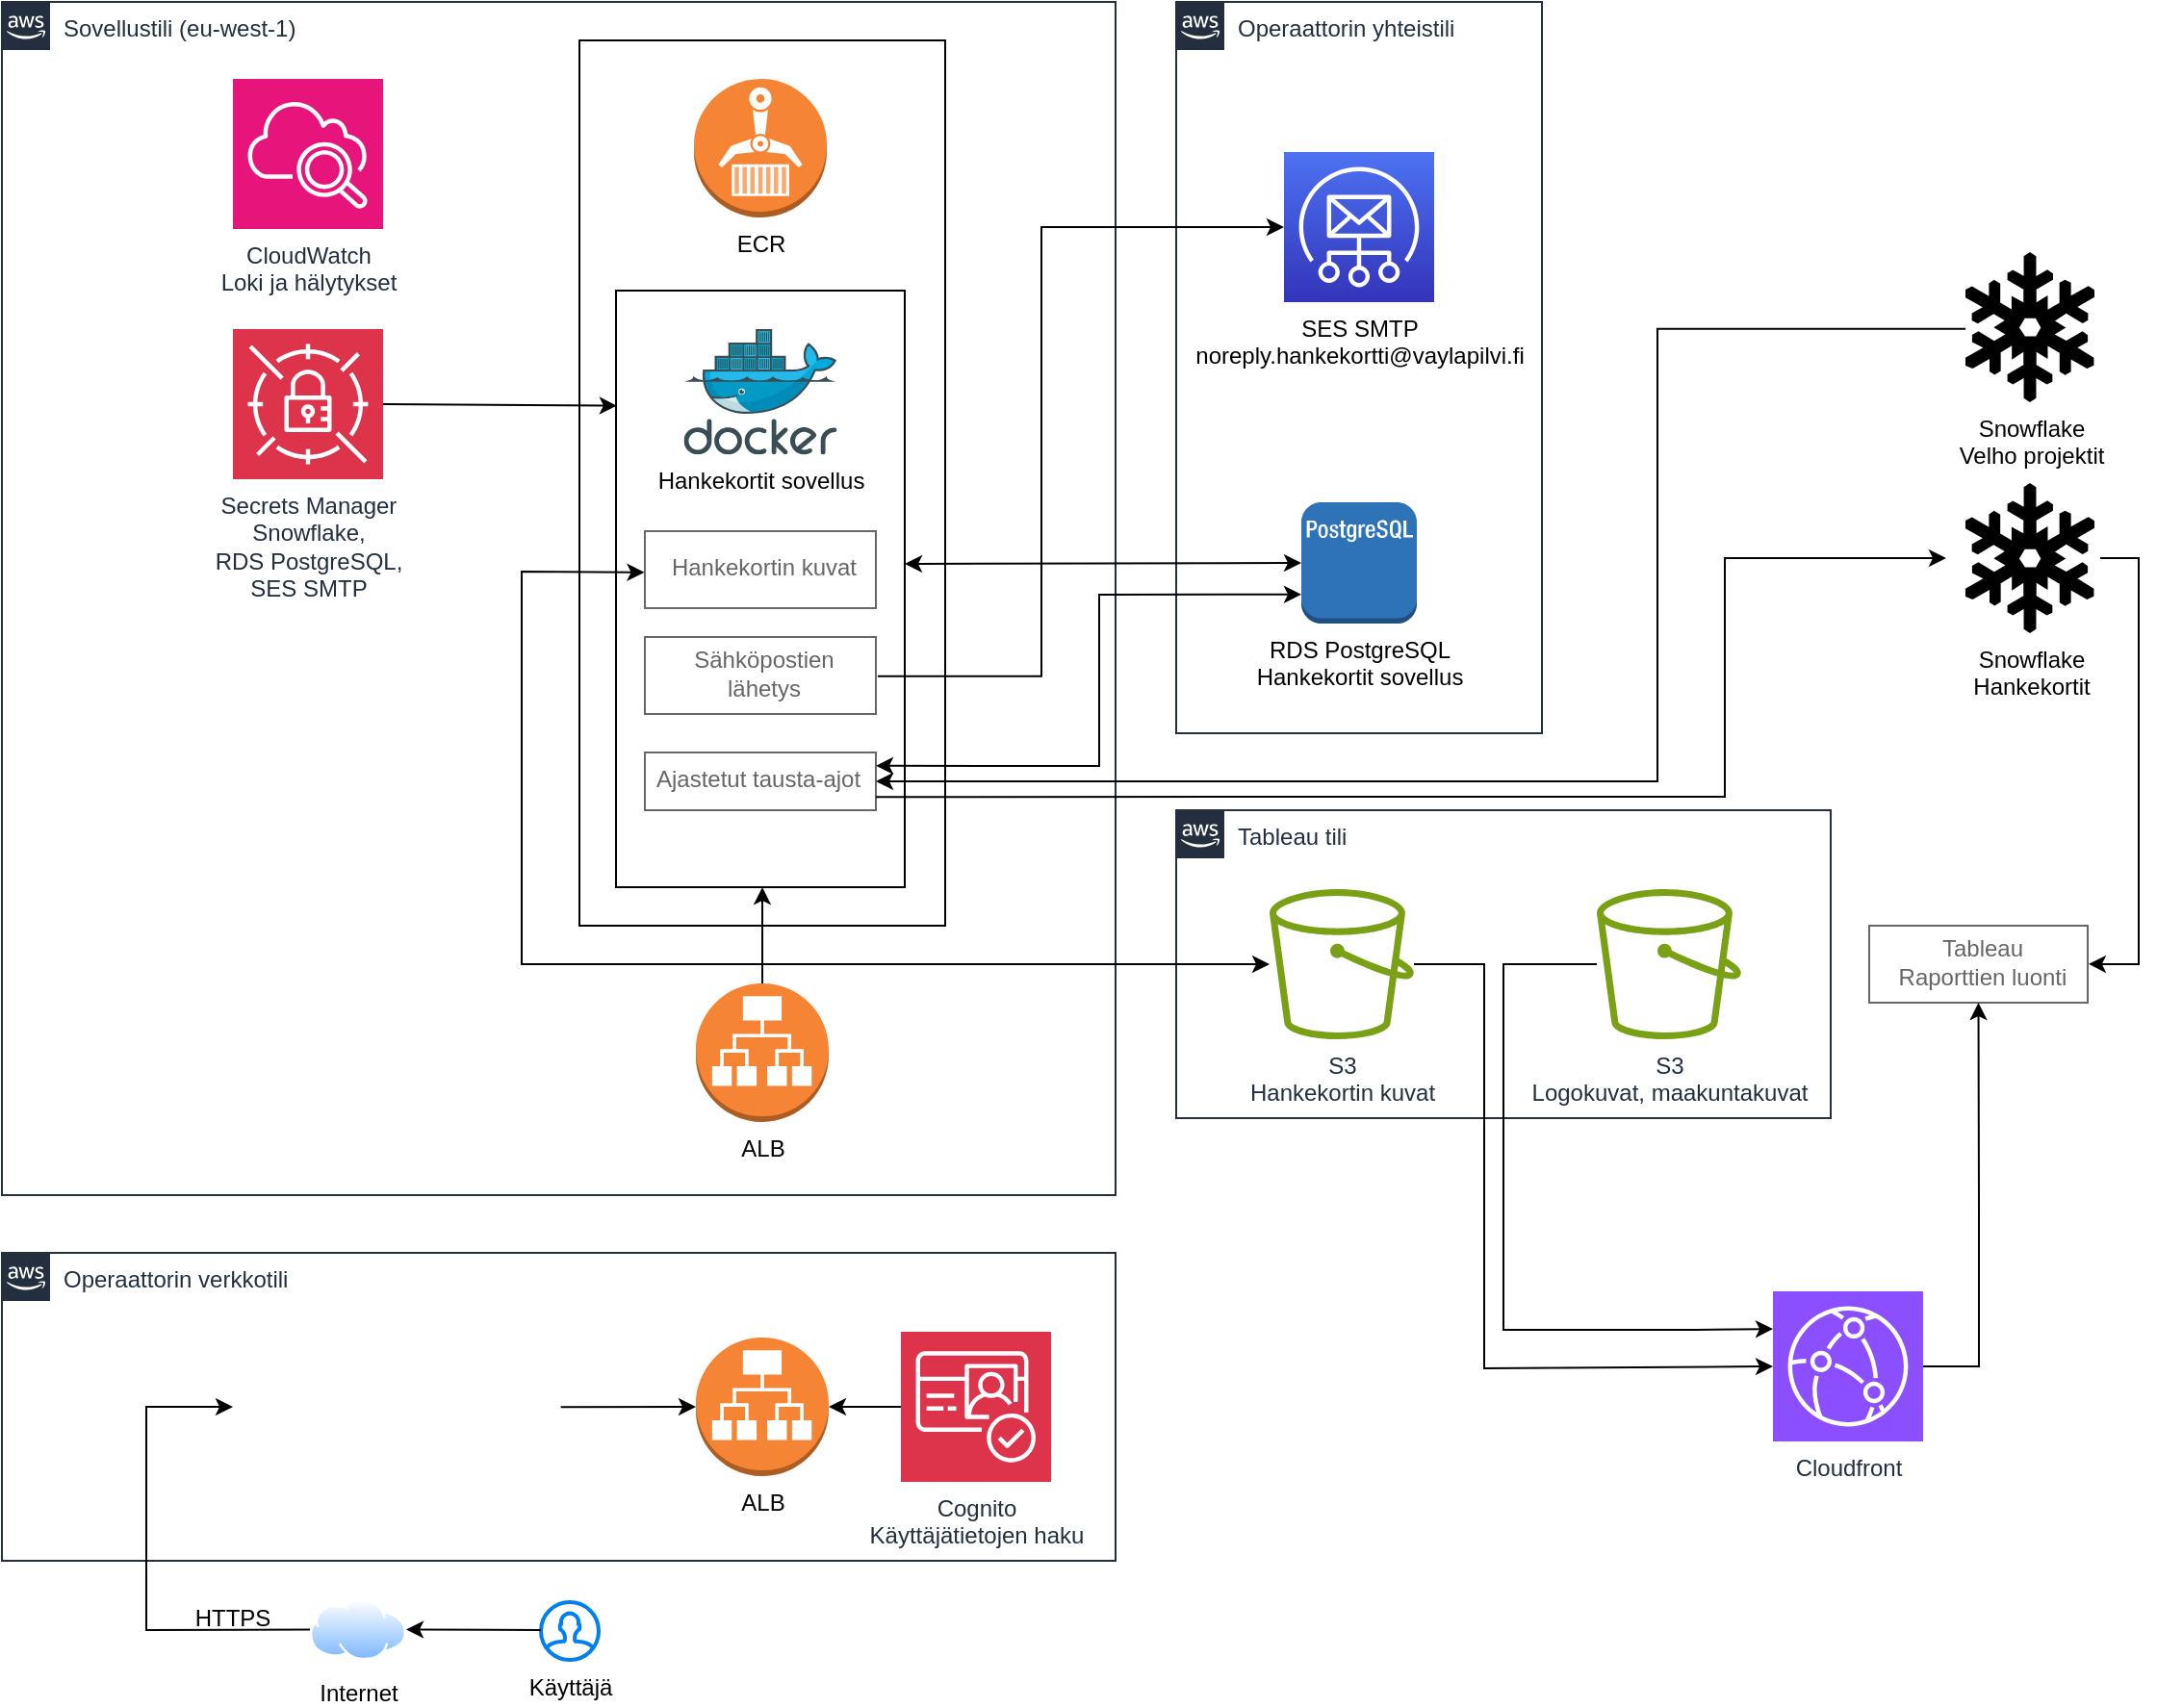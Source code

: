 <mxfile version="26.0.14">
  <diagram id="Ht1M8jgEwFfnCIfOTk4-" name="Page-1">
    <mxGraphModel dx="1539" dy="1982" grid="1" gridSize="10" guides="1" tooltips="1" connect="1" arrows="1" fold="1" page="1" pageScale="1" pageWidth="1169" pageHeight="827" math="0" shadow="0">
      <root>
        <mxCell id="0" />
        <mxCell id="1" parent="0" />
        <mxCell id="UEzPUAAOIrF-is8g5C7q-175" value="Sovellustili (eu-west-1)" style="points=[[0,0],[0.25,0],[0.5,0],[0.75,0],[1,0],[1,0.25],[1,0.5],[1,0.75],[1,1],[0.75,1],[0.5,1],[0.25,1],[0,1],[0,0.75],[0,0.5],[0,0.25]];outlineConnect=0;gradientColor=none;html=1;whiteSpace=wrap;fontSize=12;fontStyle=0;shape=mxgraph.aws4.group;grIcon=mxgraph.aws4.group_aws_cloud_alt;strokeColor=#232F3E;fillColor=none;verticalAlign=top;align=left;spacingLeft=30;fontColor=#232F3E;dashed=0;labelBackgroundColor=#ffffff;container=1;pointerEvents=0;collapsible=0;recursiveResize=0;" parent="1" vertex="1">
          <mxGeometry x="40" y="-790" width="578.5" height="620" as="geometry" />
        </mxCell>
        <mxCell id="AJ9RWMhtM_kc8NM928T2-45" value="" style="rounded=0;whiteSpace=wrap;html=1;" parent="UEzPUAAOIrF-is8g5C7q-175" vertex="1">
          <mxGeometry x="300" y="20" width="190" height="460" as="geometry" />
        </mxCell>
        <mxCell id="AJ9RWMhtM_kc8NM928T2-29" value="" style="rounded=0;whiteSpace=wrap;html=1;" parent="UEzPUAAOIrF-is8g5C7q-175" vertex="1">
          <mxGeometry x="319" y="150" width="150" height="310" as="geometry" />
        </mxCell>
        <mxCell id="AJ9RWMhtM_kc8NM928T2-6" value="&lt;div&gt;Hankekortit sovellus&lt;/div&gt;" style="image;sketch=0;aspect=fixed;html=1;points=[];align=center;fontSize=12;image=img/lib/mscae/Docker.svg;" parent="UEzPUAAOIrF-is8g5C7q-175" vertex="1">
          <mxGeometry x="354.25" y="170" width="79.5" height="65.19" as="geometry" />
        </mxCell>
        <mxCell id="AJ9RWMhtM_kc8NM928T2-37" value="Ajastetut tausta-ajot" style="strokeWidth=1;shadow=0;dashed=0;align=center;html=1;shape=mxgraph.mockup.text.textBox;fontColor=#666666;align=left;fontSize=12;spacingLeft=4;spacingTop=-3;whiteSpace=wrap;strokeColor=#666666;mainText=;points=[[1,0.23,0,0,0],[1,0.5,0,0,0],[1,0.77,0,0,0]];" parent="UEzPUAAOIrF-is8g5C7q-175" vertex="1">
          <mxGeometry x="334" y="390" width="120" height="30" as="geometry" />
        </mxCell>
        <mxCell id="AJ9RWMhtM_kc8NM928T2-43" value="Sähköpostien lähetys" style="strokeWidth=1;shadow=0;dashed=0;align=center;html=1;shape=mxgraph.mockup.text.textBox;fontColor=#666666;align=center;fontSize=12;spacingLeft=4;spacingTop=-3;whiteSpace=wrap;strokeColor=#666666;mainText=" parent="UEzPUAAOIrF-is8g5C7q-175" vertex="1">
          <mxGeometry x="334" y="330" width="120" height="40" as="geometry" />
        </mxCell>
        <mxCell id="AJ9RWMhtM_kc8NM928T2-5" value="ECR" style="outlineConnect=0;dashed=0;verticalLabelPosition=bottom;verticalAlign=top;align=center;html=1;shape=mxgraph.aws3.ecr;fillColor=#F58534;gradientColor=none;" parent="UEzPUAAOIrF-is8g5C7q-175" vertex="1">
          <mxGeometry x="359.5" y="40" width="69" height="72" as="geometry" />
        </mxCell>
        <mxCell id="AJ9RWMhtM_kc8NM928T2-47" value="Hankekortin kuvat" style="strokeWidth=1;shadow=0;dashed=0;align=center;html=1;shape=mxgraph.mockup.text.textBox;fontColor=#666666;align=center;fontSize=12;spacingLeft=4;spacingTop=-3;whiteSpace=wrap;strokeColor=#666666;mainText=" parent="UEzPUAAOIrF-is8g5C7q-175" vertex="1">
          <mxGeometry x="334" y="275" width="120" height="40" as="geometry" />
        </mxCell>
        <mxCell id="AJ9RWMhtM_kc8NM928T2-56" value="CloudWatch&lt;div&gt;Loki ja hälytykset&lt;/div&gt;" style="sketch=0;points=[[0,0,0],[0.25,0,0],[0.5,0,0],[0.75,0,0],[1,0,0],[0,1,0],[0.25,1,0],[0.5,1,0],[0.75,1,0],[1,1,0],[0,0.25,0],[0,0.5,0],[0,0.75,0],[1,0.25,0],[1,0.5,0],[1,0.75,0]];points=[[0,0,0],[0.25,0,0],[0.5,0,0],[0.75,0,0],[1,0,0],[0,1,0],[0.25,1,0],[0.5,1,0],[0.75,1,0],[1,1,0],[0,0.25,0],[0,0.5,0],[0,0.75,0],[1,0.25,0],[1,0.5,0],[1,0.75,0]];outlineConnect=0;fontColor=#232F3E;fillColor=#E7157B;strokeColor=#ffffff;dashed=0;verticalLabelPosition=bottom;verticalAlign=top;align=center;html=1;fontSize=12;fontStyle=0;aspect=fixed;shape=mxgraph.aws4.resourceIcon;resIcon=mxgraph.aws4.cloudwatch_2;" parent="UEzPUAAOIrF-is8g5C7q-175" vertex="1">
          <mxGeometry x="120" y="40" width="78" height="78" as="geometry" />
        </mxCell>
        <mxCell id="QQCFqEK7xA3P524foKPH-3" value="Secrets Manager&lt;div&gt;Snowflake,&lt;/div&gt;&lt;div&gt;RDS&amp;nbsp;&lt;span style=&quot;background-color: transparent; color: light-dark(rgb(35, 47, 62), rgb(189, 199, 212));&quot;&gt;PostgreSQL,&lt;/span&gt;&lt;/div&gt;&lt;div&gt;&lt;span style=&quot;background-color: transparent; color: light-dark(rgb(35, 47, 62), rgb(189, 199, 212));&quot;&gt;SES SMTP&lt;/span&gt;&lt;/div&gt;" style="sketch=0;points=[[0,0,0],[0.25,0,0],[0.5,0,0],[0.75,0,0],[1,0,0],[0,1,0],[0.25,1,0],[0.5,1,0],[0.75,1,0],[1,1,0],[0,0.25,0],[0,0.5,0],[0,0.75,0],[1,0.25,0],[1,0.5,0],[1,0.75,0]];outlineConnect=0;fontColor=#232F3E;fillColor=#DD344C;strokeColor=#ffffff;dashed=0;verticalLabelPosition=bottom;verticalAlign=top;align=center;html=1;fontSize=12;fontStyle=0;aspect=fixed;shape=mxgraph.aws4.resourceIcon;resIcon=mxgraph.aws4.secrets_manager;" parent="UEzPUAAOIrF-is8g5C7q-175" vertex="1">
          <mxGeometry x="120" y="170" width="78" height="78" as="geometry" />
        </mxCell>
        <mxCell id="QQCFqEK7xA3P524foKPH-4" value="" style="endArrow=classic;html=1;rounded=0;entryX=0.003;entryY=0.193;entryDx=0;entryDy=0;exitX=1;exitY=0.5;exitDx=0;exitDy=0;exitPerimeter=0;entryPerimeter=0;" parent="UEzPUAAOIrF-is8g5C7q-175" source="QQCFqEK7xA3P524foKPH-3" target="AJ9RWMhtM_kc8NM928T2-29" edge="1">
          <mxGeometry width="50" height="50" relative="1" as="geometry">
            <mxPoint x="240" y="390" as="sourcePoint" />
            <mxPoint x="290" y="340" as="targetPoint" />
          </mxGeometry>
        </mxCell>
        <mxCell id="bRtagdDWOtOqNWr69JuE-2" value="ALB" style="outlineConnect=0;dashed=0;verticalLabelPosition=bottom;verticalAlign=top;align=center;html=1;shape=mxgraph.aws3.application_load_balancer;fillColor=#F58534;gradientColor=none;" vertex="1" parent="UEzPUAAOIrF-is8g5C7q-175">
          <mxGeometry x="360.5" y="510" width="69" height="72" as="geometry" />
        </mxCell>
        <mxCell id="AJ9RWMhtM_kc8NM928T2-42" style="edgeStyle=orthogonalEdgeStyle;rounded=0;orthogonalLoop=1;jettySize=auto;html=1;exitX=0.001;exitY=0.511;exitDx=0;exitDy=0;exitPerimeter=0;entryX=1;entryY=0.5;entryDx=0;entryDy=0;entryPerimeter=0;" parent="1" target="AJ9RWMhtM_kc8NM928T2-37" edge="1" source="AJ9RWMhtM_kc8NM928T2-10">
          <mxGeometry relative="1" as="geometry">
            <Array as="points">
              <mxPoint x="900" y="-620" />
              <mxPoint x="900" y="-385" />
            </Array>
            <mxPoint x="1060" y="-621" as="sourcePoint" />
          </mxGeometry>
        </mxCell>
        <mxCell id="AJ9RWMhtM_kc8NM928T2-10" value="Snowflake&lt;div&gt;Velho projektit&lt;/div&gt;" style="shape=mxgraph.signs.nature.snowflake;html=1;pointerEvents=1;fillColor=#000000;strokeColor=none;verticalLabelPosition=bottom;verticalAlign=top;align=center;" parent="1" vertex="1">
          <mxGeometry x="1060" y="-660" width="67" height="78" as="geometry" />
        </mxCell>
        <mxCell id="AJ9RWMhtM_kc8NM928T2-11" value="Snowflake&lt;div&gt;H&lt;span style=&quot;background-color: transparent; color: light-dark(rgb(0, 0, 0), rgb(255, 255, 255));&quot;&gt;ankekortit&lt;/span&gt;&lt;/div&gt;" style="shape=mxgraph.signs.nature.snowflake;html=1;pointerEvents=1;fillColor=#000000;strokeColor=none;verticalLabelPosition=bottom;verticalAlign=top;align=center;" parent="1" vertex="1">
          <mxGeometry x="1060" y="-540" width="67" height="78" as="geometry" />
        </mxCell>
        <mxCell id="AJ9RWMhtM_kc8NM928T2-15" value="Operaattorin yhteistili" style="points=[[0,0],[0.25,0],[0.5,0],[0.75,0],[1,0],[1,0.25],[1,0.5],[1,0.75],[1,1],[0.75,1],[0.5,1],[0.25,1],[0,1],[0,0.75],[0,0.5],[0,0.25]];outlineConnect=0;gradientColor=none;html=1;whiteSpace=wrap;fontSize=12;fontStyle=0;shape=mxgraph.aws4.group;grIcon=mxgraph.aws4.group_aws_cloud_alt;strokeColor=#232F3E;fillColor=none;verticalAlign=top;align=left;spacingLeft=30;fontColor=#232F3E;dashed=0;labelBackgroundColor=#ffffff;container=1;pointerEvents=0;collapsible=0;recursiveResize=0;" parent="1" vertex="1">
          <mxGeometry x="650" y="-790" width="190" height="380" as="geometry" />
        </mxCell>
        <mxCell id="AJ9RWMhtM_kc8NM928T2-4" value="&lt;div&gt;&lt;span style=&quot;color: rgb(0, 0, 0); font-family: Arial;&quot;&gt;SES SMTP&lt;/span&gt;&lt;br style=&quot;color: rgb(0, 0, 0); font-family: Arial;&quot;&gt;&lt;span style=&quot;color: rgb(0, 0, 0); font-family: Arial;&quot;&gt;noreply.hankekortti@vaylapilvi.fi&lt;/span&gt;&lt;/div&gt;" style="sketch=0;points=[[0,0,0],[0.25,0,0],[0.5,0,0],[0.75,0,0],[1,0,0],[0,1,0],[0.25,1,0],[0.5,1,0],[0.75,1,0],[1,1,0],[0,0.25,0],[0,0.5,0],[0,0.75,0],[1,0.25,0],[1,0.5,0],[1,0.75,0]];outlineConnect=0;fontColor=#232F3E;gradientColor=#4D72F3;gradientDirection=north;fillColor=#3334B9;strokeColor=#ffffff;dashed=0;verticalLabelPosition=bottom;verticalAlign=top;align=center;html=1;fontSize=12;fontStyle=0;aspect=fixed;shape=mxgraph.aws4.resourceIcon;resIcon=mxgraph.aws4.simple_email_service;" parent="AJ9RWMhtM_kc8NM928T2-15" vertex="1">
          <mxGeometry x="56" y="78.0" width="78" height="78" as="geometry" />
        </mxCell>
        <mxCell id="AJ9RWMhtM_kc8NM928T2-9" value="RDS PostgreSQL&lt;div&gt;Hankekortit sovellus&lt;/div&gt;" style="outlineConnect=0;dashed=0;verticalLabelPosition=bottom;verticalAlign=top;align=center;html=1;shape=mxgraph.aws3.postgre_sql_instance;fillColor=#2E73B8;gradientColor=none;points=[[0,0.5,0,0,0],[0,0.76,0,0,0],[0.05,0.05,0,0,0],[0.05,0.95,0,0,0],[0.5,0,0,0,0],[0.5,1,0,0,0],[0.95,0.05,0,0,0],[0.95,0.95,0,0,0],[1,0.5,0,0,0]];" parent="AJ9RWMhtM_kc8NM928T2-15" vertex="1">
          <mxGeometry x="65" y="260" width="60" height="63" as="geometry" />
        </mxCell>
        <mxCell id="AJ9RWMhtM_kc8NM928T2-38" style="edgeStyle=orthogonalEdgeStyle;rounded=0;orthogonalLoop=1;jettySize=auto;html=1;exitX=0.5;exitY=1;exitDx=0;exitDy=0;" parent="1" source="AJ9RWMhtM_kc8NM928T2-15" target="AJ9RWMhtM_kc8NM928T2-15" edge="1">
          <mxGeometry relative="1" as="geometry" />
        </mxCell>
        <mxCell id="AJ9RWMhtM_kc8NM928T2-44" style="edgeStyle=orthogonalEdgeStyle;rounded=0;orthogonalLoop=1;jettySize=auto;html=1;exitX=1.008;exitY=0.51;exitDx=0;exitDy=0;exitPerimeter=0;entryX=0;entryY=0.5;entryDx=0;entryDy=0;entryPerimeter=0;" parent="1" source="AJ9RWMhtM_kc8NM928T2-43" target="AJ9RWMhtM_kc8NM928T2-4" edge="1">
          <mxGeometry relative="1" as="geometry">
            <Array as="points">
              <mxPoint x="580" y="-440" />
              <mxPoint x="580" y="-673" />
            </Array>
          </mxGeometry>
        </mxCell>
        <mxCell id="AJ9RWMhtM_kc8NM928T2-53" value="Tableau&lt;div&gt;Raporttien luonti&lt;/div&gt;" style="strokeWidth=1;shadow=0;dashed=0;align=center;html=1;shape=mxgraph.mockup.text.textBox;fontColor=#666666;align=center;fontSize=12;spacingLeft=4;spacingTop=-3;whiteSpace=wrap;strokeColor=#666666;mainText=;points=[[0.5,1,0,0,0],[1,0.5,0,0,0]];" parent="1" vertex="1">
          <mxGeometry x="1010" y="-310" width="113.5" height="40" as="geometry" />
        </mxCell>
        <mxCell id="AJ9RWMhtM_kc8NM928T2-60" value="" style="endArrow=classic;startArrow=classic;html=1;rounded=0;entryX=0;entryY=0.5;entryDx=0;entryDy=0;entryPerimeter=0;" parent="1" target="AJ9RWMhtM_kc8NM928T2-9" edge="1">
          <mxGeometry width="50" height="50" relative="1" as="geometry">
            <mxPoint x="509" y="-498" as="sourcePoint" />
            <mxPoint x="700" y="-310" as="targetPoint" />
          </mxGeometry>
        </mxCell>
        <mxCell id="AJ9RWMhtM_kc8NM928T2-61" value="Operaattorin verkkotili" style="points=[[0,0],[0.25,0],[0.5,0],[0.75,0],[1,0],[1,0.25],[1,0.5],[1,0.75],[1,1],[0.75,1],[0.5,1],[0.25,1],[0,1],[0,0.75],[0,0.5],[0,0.25]];outlineConnect=0;gradientColor=none;html=1;whiteSpace=wrap;fontSize=12;fontStyle=0;shape=mxgraph.aws4.group;grIcon=mxgraph.aws4.group_aws_cloud_alt;strokeColor=#232F3E;fillColor=none;verticalAlign=top;align=left;spacingLeft=30;fontColor=#232F3E;dashed=0;labelBackgroundColor=#ffffff;container=1;pointerEvents=0;collapsible=0;recursiveResize=0;" parent="1" vertex="1">
          <mxGeometry x="40" y="-140" width="578.5" height="160" as="geometry" />
        </mxCell>
        <mxCell id="AJ9RWMhtM_kc8NM928T2-57" value="Cognito&lt;div&gt;Käyttäjätietojen haku&lt;/div&gt;" style="sketch=0;points=[[0,0,0],[0.25,0,0],[0.5,0,0],[0.75,0,0],[1,0,0],[0,1,0],[0.25,1,0],[0.5,1,0],[0.75,1,0],[1,1,0],[0,0.25,0],[0,0.5,0],[0,0.75,0],[1,0.25,0],[1,0.5,0],[1,0.75,0]];outlineConnect=0;fontColor=#232F3E;fillColor=#DD344C;strokeColor=#ffffff;dashed=0;verticalLabelPosition=bottom;verticalAlign=top;align=center;html=1;fontSize=12;fontStyle=0;aspect=fixed;shape=mxgraph.aws4.resourceIcon;resIcon=mxgraph.aws4.cognito;" parent="AJ9RWMhtM_kc8NM928T2-61" vertex="1">
          <mxGeometry x="467" y="41" width="78" height="78" as="geometry" />
        </mxCell>
        <mxCell id="QQCFqEK7xA3P524foKPH-5" value="ALB" style="outlineConnect=0;dashed=0;verticalLabelPosition=bottom;verticalAlign=top;align=center;html=1;shape=mxgraph.aws3.application_load_balancer;fillColor=#F58534;gradientColor=none;" parent="AJ9RWMhtM_kc8NM928T2-61" vertex="1">
          <mxGeometry x="360.5" y="44" width="69" height="72" as="geometry" />
        </mxCell>
        <mxCell id="QQCFqEK7xA3P524foKPH-6" value="" style="endArrow=classic;html=1;rounded=0;entryX=1;entryY=0.5;entryDx=0;entryDy=0;entryPerimeter=0;exitX=0;exitY=0.5;exitDx=0;exitDy=0;exitPerimeter=0;" parent="AJ9RWMhtM_kc8NM928T2-61" source="AJ9RWMhtM_kc8NM928T2-57" target="QQCFqEK7xA3P524foKPH-5" edge="1">
          <mxGeometry width="50" height="50" relative="1" as="geometry">
            <mxPoint x="490" y="-40" as="sourcePoint" />
            <mxPoint x="540" y="-90" as="targetPoint" />
          </mxGeometry>
        </mxCell>
        <mxCell id="QQCFqEK7xA3P524foKPH-14" value="" style="endArrow=classic;html=1;rounded=0;entryX=0;entryY=0.5;entryDx=0;entryDy=0;entryPerimeter=0;exitX=1.002;exitY=0.505;exitDx=0;exitDy=0;exitPerimeter=0;" parent="AJ9RWMhtM_kc8NM928T2-61" target="QQCFqEK7xA3P524foKPH-5" edge="1">
          <mxGeometry width="50" height="50" relative="1" as="geometry">
            <mxPoint x="290.34" y="80.15" as="sourcePoint" />
            <mxPoint x="270" y="-40" as="targetPoint" />
          </mxGeometry>
        </mxCell>
        <mxCell id="AJ9RWMhtM_kc8NM928T2-73" value="" style="endArrow=classic;html=1;rounded=0;exitX=1;exitY=0.77;exitDx=0;exitDy=0;exitPerimeter=0;" parent="1" source="AJ9RWMhtM_kc8NM928T2-37" edge="1">
          <mxGeometry width="50" height="50" relative="1" as="geometry">
            <mxPoint x="700" y="-340" as="sourcePoint" />
            <mxPoint x="1050" y="-501" as="targetPoint" />
            <Array as="points">
              <mxPoint x="935" y="-377" />
              <mxPoint x="935" y="-501" />
            </Array>
          </mxGeometry>
        </mxCell>
        <mxCell id="QQCFqEK7xA3P524foKPH-10" value="Käyttäjä" style="html=1;verticalLabelPosition=bottom;align=center;labelBackgroundColor=#ffffff;verticalAlign=top;strokeWidth=2;strokeColor=#0080F0;shadow=0;dashed=0;shape=mxgraph.ios7.icons.user;" parent="1" vertex="1">
          <mxGeometry x="320" y="41.5" width="30" height="30" as="geometry" />
        </mxCell>
        <mxCell id="QQCFqEK7xA3P524foKPH-11" value="Internet" style="image;aspect=fixed;perimeter=ellipsePerimeter;html=1;align=center;shadow=0;dashed=0;spacingTop=3;image=img/lib/active_directory/internet_cloud.svg;" parent="1" vertex="1">
          <mxGeometry x="200" y="40" width="50" height="31.5" as="geometry" />
        </mxCell>
        <mxCell id="QQCFqEK7xA3P524foKPH-12" value="" style="endArrow=classic;html=1;rounded=0;entryX=1;entryY=0.5;entryDx=0;entryDy=0;" parent="1" target="QQCFqEK7xA3P524foKPH-11" edge="1">
          <mxGeometry width="50" height="50" relative="1" as="geometry">
            <mxPoint x="320" y="56" as="sourcePoint" />
            <mxPoint x="-20" y="-52" as="targetPoint" />
          </mxGeometry>
        </mxCell>
        <mxCell id="QQCFqEK7xA3P524foKPH-15" value="Tableau tili" style="points=[[0,0],[0.25,0],[0.5,0],[0.75,0],[1,0],[1,0.25],[1,0.5],[1,0.75],[1,1],[0.75,1],[0.5,1],[0.25,1],[0,1],[0,0.75],[0,0.5],[0,0.25]];outlineConnect=0;gradientColor=none;html=1;whiteSpace=wrap;fontSize=12;fontStyle=0;shape=mxgraph.aws4.group;grIcon=mxgraph.aws4.group_aws_cloud_alt;strokeColor=#232F3E;fillColor=none;verticalAlign=top;align=left;spacingLeft=30;fontColor=#232F3E;dashed=0;labelBackgroundColor=#ffffff;container=1;pointerEvents=0;collapsible=0;recursiveResize=0;" parent="1" vertex="1">
          <mxGeometry x="650" y="-370" width="340" height="160" as="geometry" />
        </mxCell>
        <mxCell id="QQCFqEK7xA3P524foKPH-16" value="S3&lt;div&gt;Hankekortin kuvat&lt;/div&gt;" style="sketch=0;outlineConnect=0;fontColor=#232F3E;gradientColor=none;fillColor=#7AA116;strokeColor=none;dashed=0;verticalLabelPosition=bottom;verticalAlign=top;align=center;html=1;fontSize=12;fontStyle=0;aspect=fixed;pointerEvents=1;shape=mxgraph.aws4.bucket;" parent="QQCFqEK7xA3P524foKPH-15" vertex="1">
          <mxGeometry x="48.5" y="41" width="75" height="78" as="geometry" />
        </mxCell>
        <mxCell id="QQCFqEK7xA3P524foKPH-17" value="S3&lt;div&gt;Logokuvat, maakuntakuvat&lt;/div&gt;" style="sketch=0;outlineConnect=0;fontColor=#232F3E;gradientColor=none;fillColor=#7AA116;strokeColor=none;dashed=0;verticalLabelPosition=bottom;verticalAlign=top;align=center;html=1;fontSize=12;fontStyle=0;aspect=fixed;pointerEvents=1;shape=mxgraph.aws4.bucket;points=[[0,0.5,0,0,0],[1,0.5,0,0,0]];" parent="QQCFqEK7xA3P524foKPH-15" vertex="1">
          <mxGeometry x="218.5" y="41" width="75" height="78" as="geometry" />
        </mxCell>
        <mxCell id="QQCFqEK7xA3P524foKPH-19" value="" style="endArrow=classic;html=1;rounded=0;entryX=0;entryY=0.25;entryDx=0;entryDy=0;entryPerimeter=0;exitX=0;exitY=0.5;exitDx=0;exitDy=0;exitPerimeter=0;" parent="1" source="QQCFqEK7xA3P524foKPH-17" target="bRtagdDWOtOqNWr69JuE-3" edge="1">
          <mxGeometry width="50" height="50" relative="1" as="geometry">
            <mxPoint x="1050" y="-210" as="sourcePoint" />
            <mxPoint x="470" y="-330" as="targetPoint" />
            <Array as="points">
              <mxPoint x="820" y="-290" />
              <mxPoint x="820" y="-100" />
              <mxPoint x="920" y="-100" />
            </Array>
          </mxGeometry>
        </mxCell>
        <mxCell id="QQCFqEK7xA3P524foKPH-20" value="" style="endArrow=classic;html=1;rounded=0;entryX=1.004;entryY=0.498;entryDx=0;entryDy=0;entryPerimeter=0;" parent="1" target="AJ9RWMhtM_kc8NM928T2-53" edge="1">
          <mxGeometry width="50" height="50" relative="1" as="geometry">
            <mxPoint x="1130" y="-501" as="sourcePoint" />
            <mxPoint x="1130" y="-290" as="targetPoint" />
            <Array as="points">
              <mxPoint x="1150" y="-501" />
              <mxPoint x="1150" y="-290" />
            </Array>
          </mxGeometry>
        </mxCell>
        <mxCell id="QQCFqEK7xA3P524foKPH-21" value="" style="endArrow=classic;startArrow=classic;html=1;rounded=0;exitX=-0.002;exitY=0.535;exitDx=0;exitDy=0;exitPerimeter=0;" parent="1" source="AJ9RWMhtM_kc8NM928T2-47" target="QQCFqEK7xA3P524foKPH-16" edge="1">
          <mxGeometry width="50" height="50" relative="1" as="geometry">
            <mxPoint x="580" y="-290" as="sourcePoint" />
            <mxPoint x="630" y="-340" as="targetPoint" />
            <Array as="points">
              <mxPoint x="310" y="-494" />
              <mxPoint x="310" y="-290" />
            </Array>
          </mxGeometry>
        </mxCell>
        <mxCell id="QQCFqEK7xA3P524foKPH-22" value="" style="endArrow=classic;html=1;rounded=0;exitX=0.5;exitY=0;exitDx=0;exitDy=0;exitPerimeter=0;" parent="1" source="bRtagdDWOtOqNWr69JuE-2" edge="1">
          <mxGeometry width="50" height="50" relative="1" as="geometry">
            <mxPoint x="420" y="-380" as="sourcePoint" />
            <mxPoint x="435" y="-330" as="targetPoint" />
          </mxGeometry>
        </mxCell>
        <mxCell id="QQCFqEK7xA3P524foKPH-23" value="" style="endArrow=classic;html=1;rounded=0;entryX=0;entryY=0.5;entryDx=0;entryDy=0;entryPerimeter=0;" parent="1" source="QQCFqEK7xA3P524foKPH-16" target="bRtagdDWOtOqNWr69JuE-3" edge="1">
          <mxGeometry width="50" height="50" relative="1" as="geometry">
            <mxPoint x="820" y="-130" as="sourcePoint" />
            <mxPoint x="340" y="-360" as="targetPoint" />
            <Array as="points">
              <mxPoint x="810" y="-290" />
              <mxPoint x="810" y="-190" />
              <mxPoint x="810" y="-80" />
            </Array>
          </mxGeometry>
        </mxCell>
        <mxCell id="QQCFqEK7xA3P524foKPH-26" value="HTTPS" style="text;html=1;align=center;verticalAlign=middle;whiteSpace=wrap;rounded=0;" parent="1" vertex="1">
          <mxGeometry x="130" y="40" width="60" height="20" as="geometry" />
        </mxCell>
        <mxCell id="QQCFqEK7xA3P524foKPH-13" value="" style="endArrow=classic;html=1;rounded=0;exitX=0;exitY=0.5;exitDx=0;exitDy=0;" parent="1" source="QQCFqEK7xA3P524foKPH-11" edge="1">
          <mxGeometry width="50" height="50" relative="1" as="geometry">
            <mxPoint x="-10" y="-110" as="sourcePoint" />
            <mxPoint x="160" y="-60" as="targetPoint" />
            <Array as="points">
              <mxPoint x="115" y="56" />
              <mxPoint x="115" y="-60" />
            </Array>
          </mxGeometry>
        </mxCell>
        <mxCell id="bRtagdDWOtOqNWr69JuE-1" value="" style="endArrow=classic;startArrow=classic;html=1;rounded=0;entryX=0;entryY=0.76;entryDx=0;entryDy=0;entryPerimeter=0;exitX=1;exitY=0.23;exitDx=0;exitDy=0;exitPerimeter=0;" edge="1" parent="1" source="AJ9RWMhtM_kc8NM928T2-37" target="AJ9RWMhtM_kc8NM928T2-9">
          <mxGeometry width="50" height="50" relative="1" as="geometry">
            <mxPoint x="510" y="-393" as="sourcePoint" />
            <mxPoint x="725" y="-488" as="targetPoint" />
            <Array as="points">
              <mxPoint x="610" y="-393" />
              <mxPoint x="610" y="-482" />
            </Array>
          </mxGeometry>
        </mxCell>
        <mxCell id="bRtagdDWOtOqNWr69JuE-3" value="Cloudfront" style="sketch=0;points=[[0,0,0],[0.25,0,0],[0.5,0,0],[0.75,0,0],[1,0,0],[0,1,0],[0.25,1,0],[0.5,1,0],[0.75,1,0],[1,1,0],[0,0.25,0],[0,0.5,0],[0,0.75,0],[1,0.25,0],[1,0.5,0],[1,0.75,0]];outlineConnect=0;fontColor=#232F3E;fillColor=#8C4FFF;strokeColor=#ffffff;dashed=0;verticalLabelPosition=bottom;verticalAlign=top;align=center;html=1;fontSize=12;fontStyle=0;aspect=fixed;shape=mxgraph.aws4.resourceIcon;resIcon=mxgraph.aws4.cloudfront;" vertex="1" parent="1">
          <mxGeometry x="960" y="-120" width="78" height="78" as="geometry" />
        </mxCell>
        <mxCell id="bRtagdDWOtOqNWr69JuE-4" value="" style="endArrow=classic;html=1;rounded=0;entryX=0.5;entryY=1;entryDx=0;entryDy=0;entryPerimeter=0;exitX=1;exitY=0.5;exitDx=0;exitDy=0;exitPerimeter=0;" edge="1" parent="1" source="bRtagdDWOtOqNWr69JuE-3" target="AJ9RWMhtM_kc8NM928T2-53">
          <mxGeometry width="50" height="50" relative="1" as="geometry">
            <mxPoint x="1090" y="-60" as="sourcePoint" />
            <mxPoint x="1060" y="-240" as="targetPoint" />
            <Array as="points">
              <mxPoint x="1067" y="-81" />
              <mxPoint x="1067" y="-160" />
            </Array>
          </mxGeometry>
        </mxCell>
      </root>
    </mxGraphModel>
  </diagram>
</mxfile>
